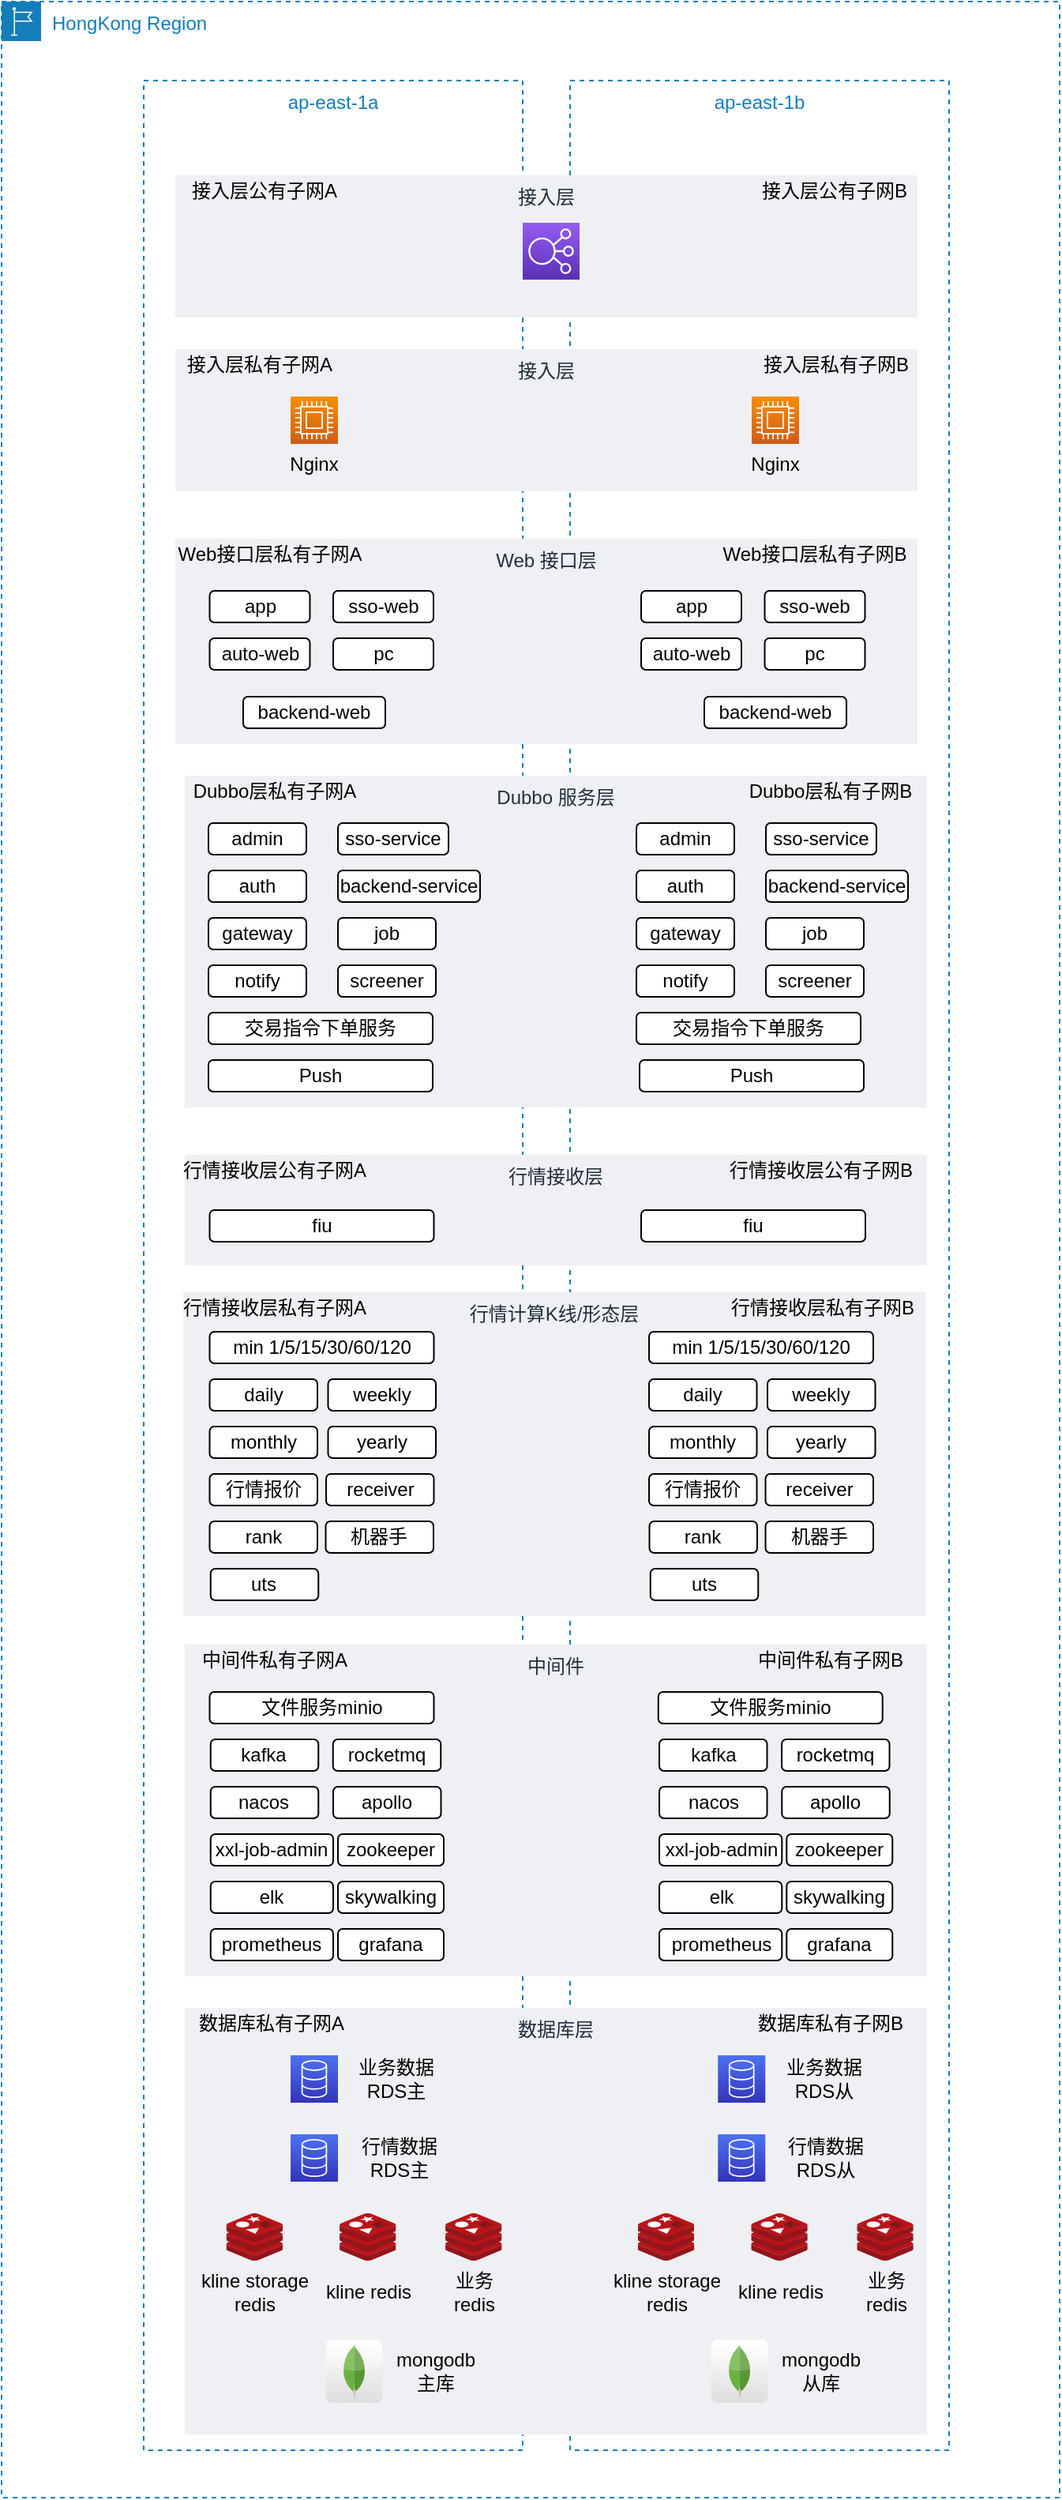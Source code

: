 <mxfile version="14.6.6" type="github">
  <diagram id="Ht1M8jgEwFfnCIfOTk4-" name="Page-1">
    <mxGraphModel dx="1186" dy="535" grid="1" gridSize="10" guides="1" tooltips="1" connect="1" arrows="1" fold="1" page="1" pageScale="1" pageWidth="1169" pageHeight="827" math="0" shadow="0">
      <root>
        <mxCell id="0" />
        <mxCell id="1" parent="0" />
        <mxCell id="L-UsCcMy-2WCmRjj-p1g-1" value="HongKong Region" style="points=[[0,0],[0.25,0],[0.5,0],[0.75,0],[1,0],[1,0.25],[1,0.5],[1,0.75],[1,1],[0.75,1],[0.5,1],[0.25,1],[0,1],[0,0.75],[0,0.5],[0,0.25]];outlineConnect=0;gradientColor=none;html=1;whiteSpace=wrap;fontSize=12;fontStyle=0;shape=mxgraph.aws4.group;grIcon=mxgraph.aws4.group_region;strokeColor=#147EBA;fillColor=none;verticalAlign=top;align=left;spacingLeft=30;fontColor=#147EBA;dashed=1;" vertex="1" parent="1">
          <mxGeometry x="240" y="50" width="670" height="1580" as="geometry" />
        </mxCell>
        <mxCell id="L-UsCcMy-2WCmRjj-p1g-2" value="" style="outlineConnect=0;fontColor=#232F3E;gradientColor=none;fillColor=#5A30B5;strokeColor=none;dashed=0;verticalLabelPosition=bottom;verticalAlign=top;align=center;html=1;fontSize=12;fontStyle=0;aspect=fixed;pointerEvents=1;shape=mxgraph.aws4.network_load_balancer;" vertex="1" parent="1">
          <mxGeometry x="560" y="190" width="50" height="50" as="geometry" />
        </mxCell>
        <mxCell id="L-UsCcMy-2WCmRjj-p1g-6" value="ap-east-1a" style="fillColor=none;strokeColor=#147EBA;dashed=1;verticalAlign=top;fontStyle=0;fontColor=#147EBA;" vertex="1" parent="1">
          <mxGeometry x="330" y="100" width="240" height="1500" as="geometry" />
        </mxCell>
        <mxCell id="L-UsCcMy-2WCmRjj-p1g-9" value="ap-east-1b" style="fillColor=none;strokeColor=#147EBA;dashed=1;verticalAlign=top;fontStyle=0;fontColor=#147EBA;" vertex="1" parent="1">
          <mxGeometry x="600" y="100" width="240" height="1500" as="geometry" />
        </mxCell>
        <mxCell id="L-UsCcMy-2WCmRjj-p1g-10" value="接入层" style="fillColor=#EFF0F3;strokeColor=none;dashed=0;verticalAlign=top;fontStyle=0;fontColor=#232F3D;" vertex="1" parent="1">
          <mxGeometry x="350" y="270" width="470" height="90" as="geometry" />
        </mxCell>
        <mxCell id="L-UsCcMy-2WCmRjj-p1g-11" value="" style="points=[[0,0,0],[0.25,0,0],[0.5,0,0],[0.75,0,0],[1,0,0],[0,1,0],[0.25,1,0],[0.5,1,0],[0.75,1,0],[1,1,0],[0,0.25,0],[0,0.5,0],[0,0.75,0],[1,0.25,0],[1,0.5,0],[1,0.75,0]];outlineConnect=0;fontColor=#232F3E;gradientColor=#F78E04;gradientDirection=north;fillColor=#D05C17;strokeColor=#ffffff;dashed=0;verticalLabelPosition=bottom;verticalAlign=top;align=center;html=1;fontSize=12;fontStyle=0;aspect=fixed;shape=mxgraph.aws4.resourceIcon;resIcon=mxgraph.aws4.compute;" vertex="1" parent="1">
          <mxGeometry x="423" y="300" width="30" height="30" as="geometry" />
        </mxCell>
        <mxCell id="L-UsCcMy-2WCmRjj-p1g-12" value="Nginx" style="text;html=1;strokeColor=none;fillColor=none;align=center;verticalAlign=middle;whiteSpace=wrap;rounded=0;" vertex="1" parent="1">
          <mxGeometry x="418" y="333" width="40" height="20" as="geometry" />
        </mxCell>
        <mxCell id="L-UsCcMy-2WCmRjj-p1g-13" value="" style="points=[[0,0,0],[0.25,0,0],[0.5,0,0],[0.75,0,0],[1,0,0],[0,1,0],[0.25,1,0],[0.5,1,0],[0.75,1,0],[1,1,0],[0,0.25,0],[0,0.5,0],[0,0.75,0],[1,0.25,0],[1,0.5,0],[1,0.75,0]];outlineConnect=0;fontColor=#232F3E;gradientColor=#F78E04;gradientDirection=north;fillColor=#D05C17;strokeColor=#ffffff;dashed=0;verticalLabelPosition=bottom;verticalAlign=top;align=center;html=1;fontSize=12;fontStyle=0;aspect=fixed;shape=mxgraph.aws4.resourceIcon;resIcon=mxgraph.aws4.compute;" vertex="1" parent="1">
          <mxGeometry x="715" y="300" width="30" height="30" as="geometry" />
        </mxCell>
        <mxCell id="L-UsCcMy-2WCmRjj-p1g-14" value="Nginx" style="text;html=1;strokeColor=none;fillColor=none;align=center;verticalAlign=middle;whiteSpace=wrap;rounded=0;" vertex="1" parent="1">
          <mxGeometry x="710" y="333" width="40" height="20" as="geometry" />
        </mxCell>
        <mxCell id="L-UsCcMy-2WCmRjj-p1g-15" value="接入层" style="fillColor=#EFF0F3;strokeColor=none;dashed=0;verticalAlign=top;fontStyle=0;fontColor=#232F3D;" vertex="1" parent="1">
          <mxGeometry x="350" y="160" width="470" height="90" as="geometry" />
        </mxCell>
        <mxCell id="L-UsCcMy-2WCmRjj-p1g-22" value="" style="points=[[0,0,0],[0.25,0,0],[0.5,0,0],[0.75,0,0],[1,0,0],[0,1,0],[0.25,1,0],[0.5,1,0],[0.75,1,0],[1,1,0],[0,0.25,0],[0,0.5,0],[0,0.75,0],[1,0.25,0],[1,0.5,0],[1,0.75,0]];outlineConnect=0;fontColor=#232F3E;gradientColor=#945DF2;gradientDirection=north;fillColor=#5A30B5;strokeColor=#ffffff;dashed=0;verticalLabelPosition=bottom;verticalAlign=top;align=center;html=1;fontSize=12;fontStyle=0;aspect=fixed;shape=mxgraph.aws4.resourceIcon;resIcon=mxgraph.aws4.elastic_load_balancing;" vertex="1" parent="1">
          <mxGeometry x="570" y="190" width="36" height="36" as="geometry" />
        </mxCell>
        <mxCell id="L-UsCcMy-2WCmRjj-p1g-23" value="接入层公有子网A" style="text;html=1;strokeColor=none;fillColor=none;align=center;verticalAlign=middle;whiteSpace=wrap;rounded=0;" vertex="1" parent="1">
          <mxGeometry x="353" y="160" width="107" height="20" as="geometry" />
        </mxCell>
        <mxCell id="L-UsCcMy-2WCmRjj-p1g-24" value="接入层公有子网B" style="text;html=1;strokeColor=none;fillColor=none;align=center;verticalAlign=middle;whiteSpace=wrap;rounded=0;" vertex="1" parent="1">
          <mxGeometry x="720" y="160" width="95" height="20" as="geometry" />
        </mxCell>
        <mxCell id="L-UsCcMy-2WCmRjj-p1g-26" value="接入层私有子网A" style="text;html=1;strokeColor=none;fillColor=none;align=center;verticalAlign=middle;whiteSpace=wrap;rounded=0;" vertex="1" parent="1">
          <mxGeometry x="350" y="270" width="107" height="20" as="geometry" />
        </mxCell>
        <mxCell id="L-UsCcMy-2WCmRjj-p1g-27" value="接入层私有子网B" style="text;html=1;strokeColor=none;fillColor=none;align=center;verticalAlign=middle;whiteSpace=wrap;rounded=0;" vertex="1" parent="1">
          <mxGeometry x="715" y="270" width="107" height="20" as="geometry" />
        </mxCell>
        <mxCell id="L-UsCcMy-2WCmRjj-p1g-28" value="Web 接口层" style="fillColor=#EFF0F3;strokeColor=none;dashed=0;verticalAlign=top;fontStyle=0;fontColor=#232F3D;" vertex="1" parent="1">
          <mxGeometry x="350" y="390" width="470" height="130" as="geometry" />
        </mxCell>
        <mxCell id="L-UsCcMy-2WCmRjj-p1g-29" value="Dubbo 服务层" style="fillColor=#EFF0F3;strokeColor=none;dashed=0;verticalAlign=top;fontStyle=0;fontColor=#232F3D;" vertex="1" parent="1">
          <mxGeometry x="356" y="540" width="470" height="210" as="geometry" />
        </mxCell>
        <mxCell id="L-UsCcMy-2WCmRjj-p1g-31" value="行情计算K线/形态层" style="fillColor=#EFF0F3;strokeColor=none;dashed=0;verticalAlign=top;fontStyle=0;fontColor=#232F3D;" vertex="1" parent="1">
          <mxGeometry x="355" y="867" width="470" height="205" as="geometry" />
        </mxCell>
        <mxCell id="L-UsCcMy-2WCmRjj-p1g-36" value="app" style="rounded=1;whiteSpace=wrap;html=1;" vertex="1" parent="1">
          <mxGeometry x="371.75" y="423" width="63.5" height="20" as="geometry" />
        </mxCell>
        <mxCell id="L-UsCcMy-2WCmRjj-p1g-38" value="sso-web" style="rounded=1;whiteSpace=wrap;html=1;" vertex="1" parent="1">
          <mxGeometry x="450" y="423" width="63.5" height="20" as="geometry" />
        </mxCell>
        <mxCell id="L-UsCcMy-2WCmRjj-p1g-39" value="auto-web" style="rounded=1;whiteSpace=wrap;html=1;" vertex="1" parent="1">
          <mxGeometry x="371.75" y="453" width="63.5" height="20" as="geometry" />
        </mxCell>
        <mxCell id="L-UsCcMy-2WCmRjj-p1g-41" value="pc" style="rounded=1;whiteSpace=wrap;html=1;" vertex="1" parent="1">
          <mxGeometry x="450" y="453" width="63.5" height="20" as="geometry" />
        </mxCell>
        <mxCell id="L-UsCcMy-2WCmRjj-p1g-42" value="Web接口层私有子网A" style="text;html=1;strokeColor=none;fillColor=none;align=center;verticalAlign=middle;whiteSpace=wrap;rounded=0;" vertex="1" parent="1">
          <mxGeometry x="350" y="390" width="120" height="20" as="geometry" />
        </mxCell>
        <mxCell id="L-UsCcMy-2WCmRjj-p1g-44" value="backend-web" style="rounded=1;whiteSpace=wrap;html=1;" vertex="1" parent="1">
          <mxGeometry x="393" y="490" width="90" height="20" as="geometry" />
        </mxCell>
        <mxCell id="L-UsCcMy-2WCmRjj-p1g-46" value="app" style="rounded=1;whiteSpace=wrap;html=1;" vertex="1" parent="1">
          <mxGeometry x="645" y="423" width="63.5" height="20" as="geometry" />
        </mxCell>
        <mxCell id="L-UsCcMy-2WCmRjj-p1g-47" value="sso-web" style="rounded=1;whiteSpace=wrap;html=1;" vertex="1" parent="1">
          <mxGeometry x="723.25" y="423" width="63.5" height="20" as="geometry" />
        </mxCell>
        <mxCell id="L-UsCcMy-2WCmRjj-p1g-48" value="auto-web" style="rounded=1;whiteSpace=wrap;html=1;" vertex="1" parent="1">
          <mxGeometry x="645" y="453" width="63.5" height="20" as="geometry" />
        </mxCell>
        <mxCell id="L-UsCcMy-2WCmRjj-p1g-49" value="pc" style="rounded=1;whiteSpace=wrap;html=1;" vertex="1" parent="1">
          <mxGeometry x="723.25" y="453" width="63.5" height="20" as="geometry" />
        </mxCell>
        <mxCell id="L-UsCcMy-2WCmRjj-p1g-50" value="Web接口层私有子网B" style="text;html=1;strokeColor=none;fillColor=none;align=center;verticalAlign=middle;whiteSpace=wrap;rounded=0;" vertex="1" parent="1">
          <mxGeometry x="695" y="390" width="120" height="20" as="geometry" />
        </mxCell>
        <mxCell id="L-UsCcMy-2WCmRjj-p1g-53" value="backend-web" style="rounded=1;whiteSpace=wrap;html=1;" vertex="1" parent="1">
          <mxGeometry x="685" y="490" width="90" height="20" as="geometry" />
        </mxCell>
        <mxCell id="L-UsCcMy-2WCmRjj-p1g-54" value="admin" style="rounded=1;whiteSpace=wrap;html=1;" vertex="1" parent="1">
          <mxGeometry x="371" y="570" width="62" height="20" as="geometry" />
        </mxCell>
        <mxCell id="L-UsCcMy-2WCmRjj-p1g-57" value="sso-service" style="rounded=1;whiteSpace=wrap;html=1;" vertex="1" parent="1">
          <mxGeometry x="453" y="570" width="70" height="20" as="geometry" />
        </mxCell>
        <mxCell id="L-UsCcMy-2WCmRjj-p1g-58" value="auth" style="rounded=1;whiteSpace=wrap;html=1;" vertex="1" parent="1">
          <mxGeometry x="371" y="600" width="62" height="20" as="geometry" />
        </mxCell>
        <mxCell id="L-UsCcMy-2WCmRjj-p1g-59" value="backend-service" style="rounded=1;whiteSpace=wrap;html=1;" vertex="1" parent="1">
          <mxGeometry x="453" y="600" width="90" height="20" as="geometry" />
        </mxCell>
        <mxCell id="L-UsCcMy-2WCmRjj-p1g-60" value="gateway" style="rounded=1;whiteSpace=wrap;html=1;" vertex="1" parent="1">
          <mxGeometry x="371" y="630" width="62" height="20" as="geometry" />
        </mxCell>
        <mxCell id="L-UsCcMy-2WCmRjj-p1g-61" value="notify" style="rounded=1;whiteSpace=wrap;html=1;" vertex="1" parent="1">
          <mxGeometry x="371" y="660" width="62" height="20" as="geometry" />
        </mxCell>
        <mxCell id="L-UsCcMy-2WCmRjj-p1g-62" value="job" style="rounded=1;whiteSpace=wrap;html=1;" vertex="1" parent="1">
          <mxGeometry x="453" y="630" width="62" height="20" as="geometry" />
        </mxCell>
        <mxCell id="L-UsCcMy-2WCmRjj-p1g-63" value="screener" style="rounded=1;whiteSpace=wrap;html=1;" vertex="1" parent="1">
          <mxGeometry x="453" y="660" width="62" height="20" as="geometry" />
        </mxCell>
        <mxCell id="L-UsCcMy-2WCmRjj-p1g-64" value="admin" style="rounded=1;whiteSpace=wrap;html=1;" vertex="1" parent="1">
          <mxGeometry x="642" y="570" width="62" height="20" as="geometry" />
        </mxCell>
        <mxCell id="L-UsCcMy-2WCmRjj-p1g-65" value="sso-service" style="rounded=1;whiteSpace=wrap;html=1;" vertex="1" parent="1">
          <mxGeometry x="724" y="570" width="70" height="20" as="geometry" />
        </mxCell>
        <mxCell id="L-UsCcMy-2WCmRjj-p1g-66" value="auth" style="rounded=1;whiteSpace=wrap;html=1;" vertex="1" parent="1">
          <mxGeometry x="642" y="600" width="62" height="20" as="geometry" />
        </mxCell>
        <mxCell id="L-UsCcMy-2WCmRjj-p1g-67" value="backend-service" style="rounded=1;whiteSpace=wrap;html=1;" vertex="1" parent="1">
          <mxGeometry x="724" y="600" width="90" height="20" as="geometry" />
        </mxCell>
        <mxCell id="L-UsCcMy-2WCmRjj-p1g-68" value="gateway" style="rounded=1;whiteSpace=wrap;html=1;" vertex="1" parent="1">
          <mxGeometry x="642" y="630" width="62" height="20" as="geometry" />
        </mxCell>
        <mxCell id="L-UsCcMy-2WCmRjj-p1g-69" value="notify" style="rounded=1;whiteSpace=wrap;html=1;" vertex="1" parent="1">
          <mxGeometry x="642" y="660" width="62" height="20" as="geometry" />
        </mxCell>
        <mxCell id="L-UsCcMy-2WCmRjj-p1g-70" value="job" style="rounded=1;whiteSpace=wrap;html=1;" vertex="1" parent="1">
          <mxGeometry x="724" y="630" width="62" height="20" as="geometry" />
        </mxCell>
        <mxCell id="L-UsCcMy-2WCmRjj-p1g-71" value="screener" style="rounded=1;whiteSpace=wrap;html=1;" vertex="1" parent="1">
          <mxGeometry x="724" y="660" width="62" height="20" as="geometry" />
        </mxCell>
        <mxCell id="L-UsCcMy-2WCmRjj-p1g-72" value="Dubbo层私有子网A" style="text;html=1;strokeColor=none;fillColor=none;align=center;verticalAlign=middle;whiteSpace=wrap;rounded=0;" vertex="1" parent="1">
          <mxGeometry x="353" y="540" width="120" height="20" as="geometry" />
        </mxCell>
        <mxCell id="L-UsCcMy-2WCmRjj-p1g-73" value="Dubbo层私有子网B" style="text;html=1;strokeColor=none;fillColor=none;align=center;verticalAlign=middle;whiteSpace=wrap;rounded=0;" vertex="1" parent="1">
          <mxGeometry x="705" y="540" width="120" height="20" as="geometry" />
        </mxCell>
        <mxCell id="L-UsCcMy-2WCmRjj-p1g-74" value="交易指令下单服务" style="rounded=1;whiteSpace=wrap;html=1;" vertex="1" parent="1">
          <mxGeometry x="371" y="690" width="142" height="20" as="geometry" />
        </mxCell>
        <mxCell id="L-UsCcMy-2WCmRjj-p1g-75" value="交易指令下单服务" style="rounded=1;whiteSpace=wrap;html=1;" vertex="1" parent="1">
          <mxGeometry x="642" y="690" width="142" height="20" as="geometry" />
        </mxCell>
        <mxCell id="L-UsCcMy-2WCmRjj-p1g-76" value="Push" style="rounded=1;whiteSpace=wrap;html=1;" vertex="1" parent="1">
          <mxGeometry x="371" y="720" width="142" height="20" as="geometry" />
        </mxCell>
        <mxCell id="L-UsCcMy-2WCmRjj-p1g-77" value="Push" style="rounded=1;whiteSpace=wrap;html=1;" vertex="1" parent="1">
          <mxGeometry x="644" y="720" width="142" height="20" as="geometry" />
        </mxCell>
        <mxCell id="L-UsCcMy-2WCmRjj-p1g-78" value="行情接收层" style="fillColor=#EFF0F3;strokeColor=none;dashed=0;verticalAlign=top;fontStyle=0;fontColor=#232F3D;" vertex="1" parent="1">
          <mxGeometry x="356" y="780" width="470" height="70" as="geometry" />
        </mxCell>
        <mxCell id="L-UsCcMy-2WCmRjj-p1g-79" value="行情接收层公有子网A" style="text;html=1;strokeColor=none;fillColor=none;align=center;verticalAlign=middle;whiteSpace=wrap;rounded=0;" vertex="1" parent="1">
          <mxGeometry x="353" y="780" width="120" height="20" as="geometry" />
        </mxCell>
        <mxCell id="L-UsCcMy-2WCmRjj-p1g-80" value="行情接收层公有子网B" style="text;html=1;strokeColor=none;fillColor=none;align=center;verticalAlign=middle;whiteSpace=wrap;rounded=0;" vertex="1" parent="1">
          <mxGeometry x="699" y="780" width="120" height="20" as="geometry" />
        </mxCell>
        <mxCell id="L-UsCcMy-2WCmRjj-p1g-81" value="fiu" style="rounded=1;whiteSpace=wrap;html=1;" vertex="1" parent="1">
          <mxGeometry x="371.75" y="815" width="142" height="20" as="geometry" />
        </mxCell>
        <mxCell id="L-UsCcMy-2WCmRjj-p1g-82" value="fiu" style="rounded=1;whiteSpace=wrap;html=1;" vertex="1" parent="1">
          <mxGeometry x="645" y="815" width="142" height="20" as="geometry" />
        </mxCell>
        <mxCell id="L-UsCcMy-2WCmRjj-p1g-83" value="min 1/5/15/30/60/120" style="rounded=1;whiteSpace=wrap;html=1;" vertex="1" parent="1">
          <mxGeometry x="371.75" y="892" width="142" height="20" as="geometry" />
        </mxCell>
        <mxCell id="L-UsCcMy-2WCmRjj-p1g-84" value="daily" style="rounded=1;whiteSpace=wrap;html=1;" vertex="1" parent="1">
          <mxGeometry x="371.75" y="922" width="68.25" height="20" as="geometry" />
        </mxCell>
        <mxCell id="L-UsCcMy-2WCmRjj-p1g-85" value="weekly" style="rounded=1;whiteSpace=wrap;html=1;" vertex="1" parent="1">
          <mxGeometry x="446.75" y="922" width="68.25" height="20" as="geometry" />
        </mxCell>
        <mxCell id="L-UsCcMy-2WCmRjj-p1g-86" value="monthly" style="rounded=1;whiteSpace=wrap;html=1;" vertex="1" parent="1">
          <mxGeometry x="371.75" y="952" width="68.25" height="20" as="geometry" />
        </mxCell>
        <mxCell id="L-UsCcMy-2WCmRjj-p1g-87" value="yearly" style="rounded=1;whiteSpace=wrap;html=1;" vertex="1" parent="1">
          <mxGeometry x="446.75" y="952" width="68.25" height="20" as="geometry" />
        </mxCell>
        <mxCell id="L-UsCcMy-2WCmRjj-p1g-88" value="min 1/5/15/30/60/120" style="rounded=1;whiteSpace=wrap;html=1;" vertex="1" parent="1">
          <mxGeometry x="650" y="892" width="142" height="20" as="geometry" />
        </mxCell>
        <mxCell id="L-UsCcMy-2WCmRjj-p1g-89" value="daily" style="rounded=1;whiteSpace=wrap;html=1;" vertex="1" parent="1">
          <mxGeometry x="650" y="922" width="68.25" height="20" as="geometry" />
        </mxCell>
        <mxCell id="L-UsCcMy-2WCmRjj-p1g-90" value="weekly" style="rounded=1;whiteSpace=wrap;html=1;" vertex="1" parent="1">
          <mxGeometry x="725" y="922" width="68.25" height="20" as="geometry" />
        </mxCell>
        <mxCell id="L-UsCcMy-2WCmRjj-p1g-91" value="monthly" style="rounded=1;whiteSpace=wrap;html=1;" vertex="1" parent="1">
          <mxGeometry x="650" y="952" width="68.25" height="20" as="geometry" />
        </mxCell>
        <mxCell id="L-UsCcMy-2WCmRjj-p1g-92" value="yearly" style="rounded=1;whiteSpace=wrap;html=1;" vertex="1" parent="1">
          <mxGeometry x="725" y="952" width="68.25" height="20" as="geometry" />
        </mxCell>
        <mxCell id="L-UsCcMy-2WCmRjj-p1g-93" value="行情接收层私有子网A" style="text;html=1;strokeColor=none;fillColor=none;align=center;verticalAlign=middle;whiteSpace=wrap;rounded=0;" vertex="1" parent="1">
          <mxGeometry x="353" y="867" width="120" height="20" as="geometry" />
        </mxCell>
        <mxCell id="L-UsCcMy-2WCmRjj-p1g-94" value="行情接收层私有子网B" style="text;html=1;strokeColor=none;fillColor=none;align=center;verticalAlign=middle;whiteSpace=wrap;rounded=0;" vertex="1" parent="1">
          <mxGeometry x="700" y="867" width="120" height="20" as="geometry" />
        </mxCell>
        <mxCell id="L-UsCcMy-2WCmRjj-p1g-95" value="行情报价" style="rounded=1;whiteSpace=wrap;html=1;" vertex="1" parent="1">
          <mxGeometry x="371.75" y="982" width="68.25" height="20" as="geometry" />
        </mxCell>
        <mxCell id="L-UsCcMy-2WCmRjj-p1g-96" value="receiver" style="rounded=1;whiteSpace=wrap;html=1;" vertex="1" parent="1">
          <mxGeometry x="445.5" y="982" width="68.25" height="20" as="geometry" />
        </mxCell>
        <mxCell id="L-UsCcMy-2WCmRjj-p1g-98" value="rank" style="rounded=1;whiteSpace=wrap;html=1;" vertex="1" parent="1">
          <mxGeometry x="371.75" y="1012" width="68.25" height="20" as="geometry" />
        </mxCell>
        <mxCell id="L-UsCcMy-2WCmRjj-p1g-99" value="行情报价" style="rounded=1;whiteSpace=wrap;html=1;" vertex="1" parent="1">
          <mxGeometry x="650" y="982" width="68.25" height="20" as="geometry" />
        </mxCell>
        <mxCell id="L-UsCcMy-2WCmRjj-p1g-100" value="receiver" style="rounded=1;whiteSpace=wrap;html=1;" vertex="1" parent="1">
          <mxGeometry x="723.75" y="982" width="68.25" height="20" as="geometry" />
        </mxCell>
        <mxCell id="L-UsCcMy-2WCmRjj-p1g-102" value="机器手" style="rounded=1;whiteSpace=wrap;html=1;" vertex="1" parent="1">
          <mxGeometry x="445.25" y="1012" width="68.25" height="20" as="geometry" />
        </mxCell>
        <mxCell id="L-UsCcMy-2WCmRjj-p1g-104" value="uts" style="rounded=1;whiteSpace=wrap;html=1;" vertex="1" parent="1">
          <mxGeometry x="372.38" y="1042" width="68.25" height="20" as="geometry" />
        </mxCell>
        <mxCell id="L-UsCcMy-2WCmRjj-p1g-105" value="rank" style="rounded=1;whiteSpace=wrap;html=1;" vertex="1" parent="1">
          <mxGeometry x="650.25" y="1012" width="68.25" height="20" as="geometry" />
        </mxCell>
        <mxCell id="L-UsCcMy-2WCmRjj-p1g-106" value="机器手" style="rounded=1;whiteSpace=wrap;html=1;" vertex="1" parent="1">
          <mxGeometry x="723.75" y="1012" width="68.25" height="20" as="geometry" />
        </mxCell>
        <mxCell id="L-UsCcMy-2WCmRjj-p1g-107" value="uts" style="rounded=1;whiteSpace=wrap;html=1;" vertex="1" parent="1">
          <mxGeometry x="650.88" y="1042" width="68.25" height="20" as="geometry" />
        </mxCell>
        <mxCell id="L-UsCcMy-2WCmRjj-p1g-108" value="中间件" style="fillColor=#EFF0F3;strokeColor=none;dashed=0;verticalAlign=top;fontStyle=0;fontColor=#232F3D;" vertex="1" parent="1">
          <mxGeometry x="356" y="1090" width="470" height="210" as="geometry" />
        </mxCell>
        <mxCell id="L-UsCcMy-2WCmRjj-p1g-109" value="中间件私有子网A" style="text;html=1;strokeColor=none;fillColor=none;align=center;verticalAlign=middle;whiteSpace=wrap;rounded=0;" vertex="1" parent="1">
          <mxGeometry x="353" y="1090" width="120" height="20" as="geometry" />
        </mxCell>
        <mxCell id="L-UsCcMy-2WCmRjj-p1g-110" value="中间件私有子网B" style="text;html=1;strokeColor=none;fillColor=none;align=center;verticalAlign=middle;whiteSpace=wrap;rounded=0;" vertex="1" parent="1">
          <mxGeometry x="705" y="1090" width="120" height="20" as="geometry" />
        </mxCell>
        <mxCell id="L-UsCcMy-2WCmRjj-p1g-112" value="文件服务minio" style="rounded=1;whiteSpace=wrap;html=1;" vertex="1" parent="1">
          <mxGeometry x="371.75" y="1120" width="142" height="20" as="geometry" />
        </mxCell>
        <mxCell id="L-UsCcMy-2WCmRjj-p1g-114" value="kafka" style="rounded=1;whiteSpace=wrap;html=1;" vertex="1" parent="1">
          <mxGeometry x="372.38" y="1150" width="68.25" height="20" as="geometry" />
        </mxCell>
        <mxCell id="L-UsCcMy-2WCmRjj-p1g-115" value="rocketmq" style="rounded=1;whiteSpace=wrap;html=1;" vertex="1" parent="1">
          <mxGeometry x="449.88" y="1150" width="68.25" height="20" as="geometry" />
        </mxCell>
        <mxCell id="L-UsCcMy-2WCmRjj-p1g-117" value="nacos" style="rounded=1;whiteSpace=wrap;html=1;" vertex="1" parent="1">
          <mxGeometry x="372.38" y="1180" width="68.25" height="20" as="geometry" />
        </mxCell>
        <mxCell id="L-UsCcMy-2WCmRjj-p1g-118" value="apollo" style="rounded=1;whiteSpace=wrap;html=1;" vertex="1" parent="1">
          <mxGeometry x="450" y="1180" width="68.25" height="20" as="geometry" />
        </mxCell>
        <mxCell id="L-UsCcMy-2WCmRjj-p1g-119" value="xxl-job-admin" style="rounded=1;whiteSpace=wrap;html=1;" vertex="1" parent="1">
          <mxGeometry x="372.38" y="1210" width="77.62" height="20" as="geometry" />
        </mxCell>
        <mxCell id="L-UsCcMy-2WCmRjj-p1g-120" value="zookeeper" style="rounded=1;whiteSpace=wrap;html=1;" vertex="1" parent="1">
          <mxGeometry x="453" y="1210" width="67" height="20" as="geometry" />
        </mxCell>
        <mxCell id="L-UsCcMy-2WCmRjj-p1g-121" value="elk" style="rounded=1;whiteSpace=wrap;html=1;" vertex="1" parent="1">
          <mxGeometry x="372.38" y="1240" width="77.62" height="20" as="geometry" />
        </mxCell>
        <mxCell id="L-UsCcMy-2WCmRjj-p1g-122" value="skywalking" style="rounded=1;whiteSpace=wrap;html=1;" vertex="1" parent="1">
          <mxGeometry x="453" y="1240" width="67" height="20" as="geometry" />
        </mxCell>
        <mxCell id="L-UsCcMy-2WCmRjj-p1g-123" value="prometheus" style="rounded=1;whiteSpace=wrap;html=1;" vertex="1" parent="1">
          <mxGeometry x="372.38" y="1270" width="77.62" height="20" as="geometry" />
        </mxCell>
        <mxCell id="L-UsCcMy-2WCmRjj-p1g-124" value="grafana" style="rounded=1;whiteSpace=wrap;html=1;" vertex="1" parent="1">
          <mxGeometry x="453" y="1270" width="67" height="20" as="geometry" />
        </mxCell>
        <mxCell id="L-UsCcMy-2WCmRjj-p1g-125" value="文件服务minio" style="rounded=1;whiteSpace=wrap;html=1;" vertex="1" parent="1">
          <mxGeometry x="655.88" y="1120" width="142" height="20" as="geometry" />
        </mxCell>
        <mxCell id="L-UsCcMy-2WCmRjj-p1g-126" value="kafka" style="rounded=1;whiteSpace=wrap;html=1;" vertex="1" parent="1">
          <mxGeometry x="656.51" y="1150" width="68.25" height="20" as="geometry" />
        </mxCell>
        <mxCell id="L-UsCcMy-2WCmRjj-p1g-127" value="rocketmq" style="rounded=1;whiteSpace=wrap;html=1;" vertex="1" parent="1">
          <mxGeometry x="734.01" y="1150" width="68.25" height="20" as="geometry" />
        </mxCell>
        <mxCell id="L-UsCcMy-2WCmRjj-p1g-128" value="nacos" style="rounded=1;whiteSpace=wrap;html=1;" vertex="1" parent="1">
          <mxGeometry x="656.51" y="1180" width="68.25" height="20" as="geometry" />
        </mxCell>
        <mxCell id="L-UsCcMy-2WCmRjj-p1g-129" value="apollo" style="rounded=1;whiteSpace=wrap;html=1;" vertex="1" parent="1">
          <mxGeometry x="734.13" y="1180" width="68.25" height="20" as="geometry" />
        </mxCell>
        <mxCell id="L-UsCcMy-2WCmRjj-p1g-130" value="xxl-job-admin" style="rounded=1;whiteSpace=wrap;html=1;" vertex="1" parent="1">
          <mxGeometry x="656.51" y="1210" width="77.62" height="20" as="geometry" />
        </mxCell>
        <mxCell id="L-UsCcMy-2WCmRjj-p1g-131" value="zookeeper" style="rounded=1;whiteSpace=wrap;html=1;" vertex="1" parent="1">
          <mxGeometry x="737.13" y="1210" width="67" height="20" as="geometry" />
        </mxCell>
        <mxCell id="L-UsCcMy-2WCmRjj-p1g-132" value="elk" style="rounded=1;whiteSpace=wrap;html=1;" vertex="1" parent="1">
          <mxGeometry x="656.51" y="1240" width="77.62" height="20" as="geometry" />
        </mxCell>
        <mxCell id="L-UsCcMy-2WCmRjj-p1g-133" value="skywalking" style="rounded=1;whiteSpace=wrap;html=1;" vertex="1" parent="1">
          <mxGeometry x="737.13" y="1240" width="67" height="20" as="geometry" />
        </mxCell>
        <mxCell id="L-UsCcMy-2WCmRjj-p1g-134" value="prometheus" style="rounded=1;whiteSpace=wrap;html=1;" vertex="1" parent="1">
          <mxGeometry x="656.51" y="1270" width="77.62" height="20" as="geometry" />
        </mxCell>
        <mxCell id="L-UsCcMy-2WCmRjj-p1g-135" value="grafana" style="rounded=1;whiteSpace=wrap;html=1;" vertex="1" parent="1">
          <mxGeometry x="737.13" y="1270" width="67" height="20" as="geometry" />
        </mxCell>
        <mxCell id="L-UsCcMy-2WCmRjj-p1g-136" value="数据库层" style="fillColor=#EFF0F3;strokeColor=none;dashed=0;verticalAlign=top;fontStyle=0;fontColor=#232F3D;" vertex="1" parent="1">
          <mxGeometry x="356" y="1320" width="470" height="270" as="geometry" />
        </mxCell>
        <mxCell id="L-UsCcMy-2WCmRjj-p1g-137" value="数据库私有子网A" style="text;html=1;strokeColor=none;fillColor=none;align=center;verticalAlign=middle;whiteSpace=wrap;rounded=0;" vertex="1" parent="1">
          <mxGeometry x="351.19" y="1320" width="120" height="20" as="geometry" />
        </mxCell>
        <mxCell id="L-UsCcMy-2WCmRjj-p1g-138" value="数据库私有子网B" style="text;html=1;strokeColor=none;fillColor=none;align=center;verticalAlign=middle;whiteSpace=wrap;rounded=0;" vertex="1" parent="1">
          <mxGeometry x="705" y="1320" width="120" height="20" as="geometry" />
        </mxCell>
        <mxCell id="L-UsCcMy-2WCmRjj-p1g-139" value="" style="points=[[0,0,0],[0.25,0,0],[0.5,0,0],[0.75,0,0],[1,0,0],[0,1,0],[0.25,1,0],[0.5,1,0],[0.75,1,0],[1,1,0],[0,0.25,0],[0,0.5,0],[0,0.75,0],[1,0.25,0],[1,0.5,0],[1,0.75,0]];outlineConnect=0;fontColor=#232F3E;gradientColor=#4D72F3;gradientDirection=north;fillColor=#3334B9;strokeColor=#ffffff;dashed=0;verticalLabelPosition=bottom;verticalAlign=top;align=center;html=1;fontSize=12;fontStyle=0;aspect=fixed;shape=mxgraph.aws4.resourceIcon;resIcon=mxgraph.aws4.database;" vertex="1" parent="1">
          <mxGeometry x="423" y="1350" width="30" height="30" as="geometry" />
        </mxCell>
        <mxCell id="L-UsCcMy-2WCmRjj-p1g-140" value="业务数据&lt;br&gt;RDS主" style="text;html=1;strokeColor=none;fillColor=none;align=center;verticalAlign=middle;whiteSpace=wrap;rounded=0;" vertex="1" parent="1">
          <mxGeometry x="462" y="1355" width="56.25" height="20" as="geometry" />
        </mxCell>
        <mxCell id="L-UsCcMy-2WCmRjj-p1g-143" value="" style="points=[[0,0,0],[0.25,0,0],[0.5,0,0],[0.75,0,0],[1,0,0],[0,1,0],[0.25,1,0],[0.5,1,0],[0.75,1,0],[1,1,0],[0,0.25,0],[0,0.5,0],[0,0.75,0],[1,0.25,0],[1,0.5,0],[1,0.75,0]];outlineConnect=0;fontColor=#232F3E;gradientColor=#4D72F3;gradientDirection=north;fillColor=#3334B9;strokeColor=#ffffff;dashed=0;verticalLabelPosition=bottom;verticalAlign=top;align=center;html=1;fontSize=12;fontStyle=0;aspect=fixed;shape=mxgraph.aws4.resourceIcon;resIcon=mxgraph.aws4.database;" vertex="1" parent="1">
          <mxGeometry x="423" y="1400" width="30" height="30" as="geometry" />
        </mxCell>
        <mxCell id="L-UsCcMy-2WCmRjj-p1g-144" value="行情数据&lt;br&gt;RDS主" style="text;html=1;strokeColor=none;fillColor=none;align=center;verticalAlign=middle;whiteSpace=wrap;rounded=0;" vertex="1" parent="1">
          <mxGeometry x="463.75" y="1405" width="56.25" height="20" as="geometry" />
        </mxCell>
        <mxCell id="L-UsCcMy-2WCmRjj-p1g-147" value="" style="aspect=fixed;html=1;points=[];align=center;image;fontSize=12;image=img/lib/mscae/Cache_Redis_Product.svg;" vertex="1" parent="1">
          <mxGeometry x="382.29" y="1450" width="35.71" height="30" as="geometry" />
        </mxCell>
        <mxCell id="L-UsCcMy-2WCmRjj-p1g-148" value="kline storage redis" style="text;html=1;strokeColor=none;fillColor=none;align=center;verticalAlign=middle;whiteSpace=wrap;rounded=0;" vertex="1" parent="1">
          <mxGeometry x="361.26" y="1490" width="79.37" height="20" as="geometry" />
        </mxCell>
        <mxCell id="L-UsCcMy-2WCmRjj-p1g-149" value="" style="aspect=fixed;html=1;points=[];align=center;image;fontSize=12;image=img/lib/mscae/Cache_Redis_Product.svg;" vertex="1" parent="1">
          <mxGeometry x="454.03" y="1450" width="35.71" height="30" as="geometry" />
        </mxCell>
        <mxCell id="L-UsCcMy-2WCmRjj-p1g-150" value="kline redis" style="text;html=1;strokeColor=none;fillColor=none;align=center;verticalAlign=middle;whiteSpace=wrap;rounded=0;" vertex="1" parent="1">
          <mxGeometry x="433" y="1490" width="79.37" height="20" as="geometry" />
        </mxCell>
        <mxCell id="L-UsCcMy-2WCmRjj-p1g-151" value="" style="aspect=fixed;html=1;points=[];align=center;image;fontSize=12;image=img/lib/mscae/Cache_Redis_Product.svg;" vertex="1" parent="1">
          <mxGeometry x="521.03" y="1450" width="35.71" height="30" as="geometry" />
        </mxCell>
        <mxCell id="L-UsCcMy-2WCmRjj-p1g-152" value="业务&lt;br&gt;redis" style="text;html=1;strokeColor=none;fillColor=none;align=center;verticalAlign=middle;whiteSpace=wrap;rounded=0;" vertex="1" parent="1">
          <mxGeometry x="500" y="1490" width="79.37" height="20" as="geometry" />
        </mxCell>
        <mxCell id="L-UsCcMy-2WCmRjj-p1g-153" value="" style="aspect=fixed;html=1;points=[];align=center;image;fontSize=12;image=img/lib/mscae/Cache_Redis_Product.svg;" vertex="1" parent="1">
          <mxGeometry x="642.92" y="1450" width="35.71" height="30" as="geometry" />
        </mxCell>
        <mxCell id="L-UsCcMy-2WCmRjj-p1g-154" value="kline storage redis" style="text;html=1;strokeColor=none;fillColor=none;align=center;verticalAlign=middle;whiteSpace=wrap;rounded=0;" vertex="1" parent="1">
          <mxGeometry x="621.89" y="1490" width="79.37" height="20" as="geometry" />
        </mxCell>
        <mxCell id="L-UsCcMy-2WCmRjj-p1g-155" value="" style="aspect=fixed;html=1;points=[];align=center;image;fontSize=12;image=img/lib/mscae/Cache_Redis_Product.svg;" vertex="1" parent="1">
          <mxGeometry x="714.66" y="1450" width="35.71" height="30" as="geometry" />
        </mxCell>
        <mxCell id="L-UsCcMy-2WCmRjj-p1g-156" value="kline redis" style="text;html=1;strokeColor=none;fillColor=none;align=center;verticalAlign=middle;whiteSpace=wrap;rounded=0;" vertex="1" parent="1">
          <mxGeometry x="693.63" y="1490" width="79.37" height="20" as="geometry" />
        </mxCell>
        <mxCell id="L-UsCcMy-2WCmRjj-p1g-157" value="" style="aspect=fixed;html=1;points=[];align=center;image;fontSize=12;image=img/lib/mscae/Cache_Redis_Product.svg;" vertex="1" parent="1">
          <mxGeometry x="781.66" y="1450" width="35.71" height="30" as="geometry" />
        </mxCell>
        <mxCell id="L-UsCcMy-2WCmRjj-p1g-158" value="业务&lt;br&gt;redis" style="text;html=1;strokeColor=none;fillColor=none;align=center;verticalAlign=middle;whiteSpace=wrap;rounded=0;" vertex="1" parent="1">
          <mxGeometry x="760.63" y="1490" width="79.37" height="20" as="geometry" />
        </mxCell>
        <mxCell id="L-UsCcMy-2WCmRjj-p1g-159" value="" style="points=[[0,0,0],[0.25,0,0],[0.5,0,0],[0.75,0,0],[1,0,0],[0,1,0],[0.25,1,0],[0.5,1,0],[0.75,1,0],[1,1,0],[0,0.25,0],[0,0.5,0],[0,0.75,0],[1,0.25,0],[1,0.5,0],[1,0.75,0]];outlineConnect=0;fontColor=#232F3E;gradientColor=#4D72F3;gradientDirection=north;fillColor=#3334B9;strokeColor=#ffffff;dashed=0;verticalLabelPosition=bottom;verticalAlign=top;align=center;html=1;fontSize=12;fontStyle=0;aspect=fixed;shape=mxgraph.aws4.resourceIcon;resIcon=mxgraph.aws4.database;" vertex="1" parent="1">
          <mxGeometry x="693.63" y="1350" width="30" height="30" as="geometry" />
        </mxCell>
        <mxCell id="L-UsCcMy-2WCmRjj-p1g-160" value="业务数据&lt;br&gt;RDS从" style="text;html=1;strokeColor=none;fillColor=none;align=center;verticalAlign=middle;whiteSpace=wrap;rounded=0;" vertex="1" parent="1">
          <mxGeometry x="732.63" y="1355" width="56.25" height="20" as="geometry" />
        </mxCell>
        <mxCell id="L-UsCcMy-2WCmRjj-p1g-161" value="" style="points=[[0,0,0],[0.25,0,0],[0.5,0,0],[0.75,0,0],[1,0,0],[0,1,0],[0.25,1,0],[0.5,1,0],[0.75,1,0],[1,1,0],[0,0.25,0],[0,0.5,0],[0,0.75,0],[1,0.25,0],[1,0.5,0],[1,0.75,0]];outlineConnect=0;fontColor=#232F3E;gradientColor=#4D72F3;gradientDirection=north;fillColor=#3334B9;strokeColor=#ffffff;dashed=0;verticalLabelPosition=bottom;verticalAlign=top;align=center;html=1;fontSize=12;fontStyle=0;aspect=fixed;shape=mxgraph.aws4.resourceIcon;resIcon=mxgraph.aws4.database;" vertex="1" parent="1">
          <mxGeometry x="693.63" y="1400" width="30" height="30" as="geometry" />
        </mxCell>
        <mxCell id="L-UsCcMy-2WCmRjj-p1g-162" value="行情数据&lt;br&gt;RDS从" style="text;html=1;strokeColor=none;fillColor=none;align=center;verticalAlign=middle;whiteSpace=wrap;rounded=0;" vertex="1" parent="1">
          <mxGeometry x="734.38" y="1405" width="56.25" height="20" as="geometry" />
        </mxCell>
        <mxCell id="L-UsCcMy-2WCmRjj-p1g-163" value="" style="dashed=0;outlineConnect=0;html=1;align=center;labelPosition=center;verticalLabelPosition=bottom;verticalAlign=top;shape=mxgraph.webicons.mongodb;gradientColor=#DFDEDE" vertex="1" parent="1">
          <mxGeometry x="445.25" y="1530" width="36" height="40" as="geometry" />
        </mxCell>
        <mxCell id="L-UsCcMy-2WCmRjj-p1g-164" value="mongodb 主库" style="text;html=1;strokeColor=none;fillColor=none;align=center;verticalAlign=middle;whiteSpace=wrap;rounded=0;" vertex="1" parent="1">
          <mxGeometry x="486.75" y="1540" width="56.25" height="20" as="geometry" />
        </mxCell>
        <mxCell id="L-UsCcMy-2WCmRjj-p1g-165" value="" style="dashed=0;outlineConnect=0;html=1;align=center;labelPosition=center;verticalLabelPosition=bottom;verticalAlign=top;shape=mxgraph.webicons.mongodb;gradientColor=#DFDEDE" vertex="1" parent="1">
          <mxGeometry x="689.25" y="1530" width="36" height="40" as="geometry" />
        </mxCell>
        <mxCell id="L-UsCcMy-2WCmRjj-p1g-166" value="mongodb 从库" style="text;html=1;strokeColor=none;fillColor=none;align=center;verticalAlign=middle;whiteSpace=wrap;rounded=0;" vertex="1" parent="1">
          <mxGeometry x="730.75" y="1540" width="56.25" height="20" as="geometry" />
        </mxCell>
      </root>
    </mxGraphModel>
  </diagram>
</mxfile>
